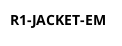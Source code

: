 @startuml
title R1-JACKET-EM

!define	STM_CTL	TIC-1628B
!define	CW_CTL	TIC-1628A
!define	STM_SPLY_VLV	CV-1628
!define CW_SPLY_VLV  CV-1608
!define	CND_RTN_VLV	CV-1612
!define	CW_RTN_VLV	CV-1628A
!define BD_DRN_LW_VLV   CV-1613
!define	BD_DRN_UP_VLV	CV-1611
!define	AIR_BD_VLV	CV-1616
!define	TJ_VLV	CV-1607
!define	MJ_VLV	CV-1609
!define	BC_VLV	CV-1610

@enduml